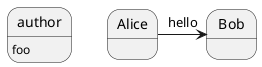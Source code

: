 {
  "sha1": "nrvxo8x9iwi7n843xppnahwb9lsab7b",
  "insertion": {
    "when": "2024-11-23T15:35:39.151Z",
    "user": "The-Lum"
  }
}
@startuml
---
author: foo
---
Alice -> Bob : hello
@enduml
